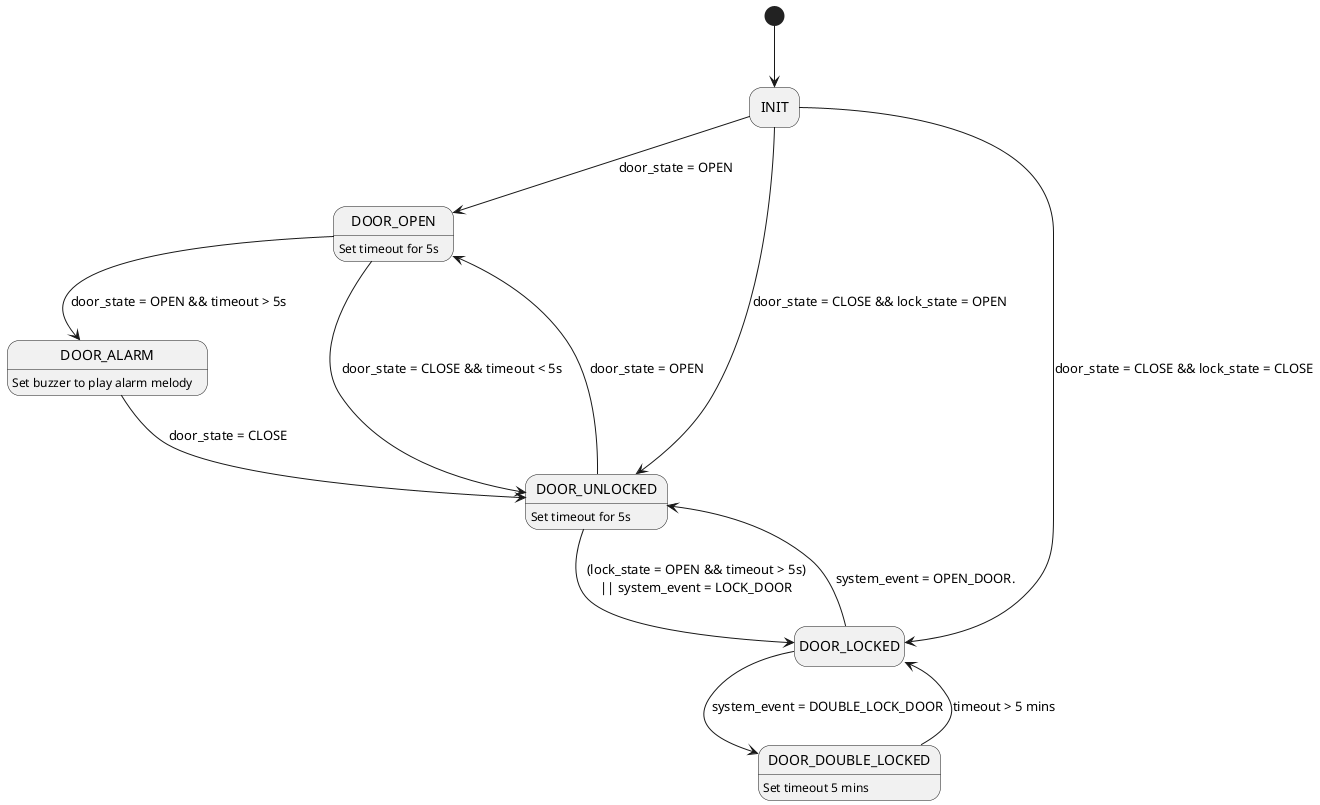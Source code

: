 @startuml
hide empty description

[*] --> INIT
INIT --> DOOR_OPEN : door_state = OPEN
DOOR_OPEN : Set timeout for 5s
DOOR_OPEN --> DOOR_ALARM : door_state = OPEN && timeout > 5s
DOOR_ALARM : Set buzzer to play alarm melody
DOOR_ALARM --> DOOR_UNLOCKED : door_state = CLOSE
DOOR_OPEN --> DOOR_UNLOCKED : door_state = CLOSE && timeout < 5s
INIT --> DOOR_UNLOCKED : door_state = CLOSE && lock_state = OPEN
INIT --> DOOR_LOCKED : door_state = CLOSE && lock_state = CLOSE
DOOR_UNLOCKED : Set timeout for 5s
DOOR_UNLOCKED --> DOOR_OPEN : door_state = OPEN
DOOR_UNLOCKED --> DOOR_LOCKED : (lock_state = OPEN && timeout > 5s)\n|| system_event = LOCK_DOOR
DOOR_LOCKED --> DOOR_UNLOCKED : system_event = OPEN_DOOR.
DOOR_LOCKED --> DOOR_DOUBLE_LOCKED : system_event = DOUBLE_LOCK_DOOR
DOOR_DOUBLE_LOCKED : Set timeout 5 mins
DOOR_DOUBLE_LOCKED --> DOOR_LOCKED : timeout > 5 mins


@enduml